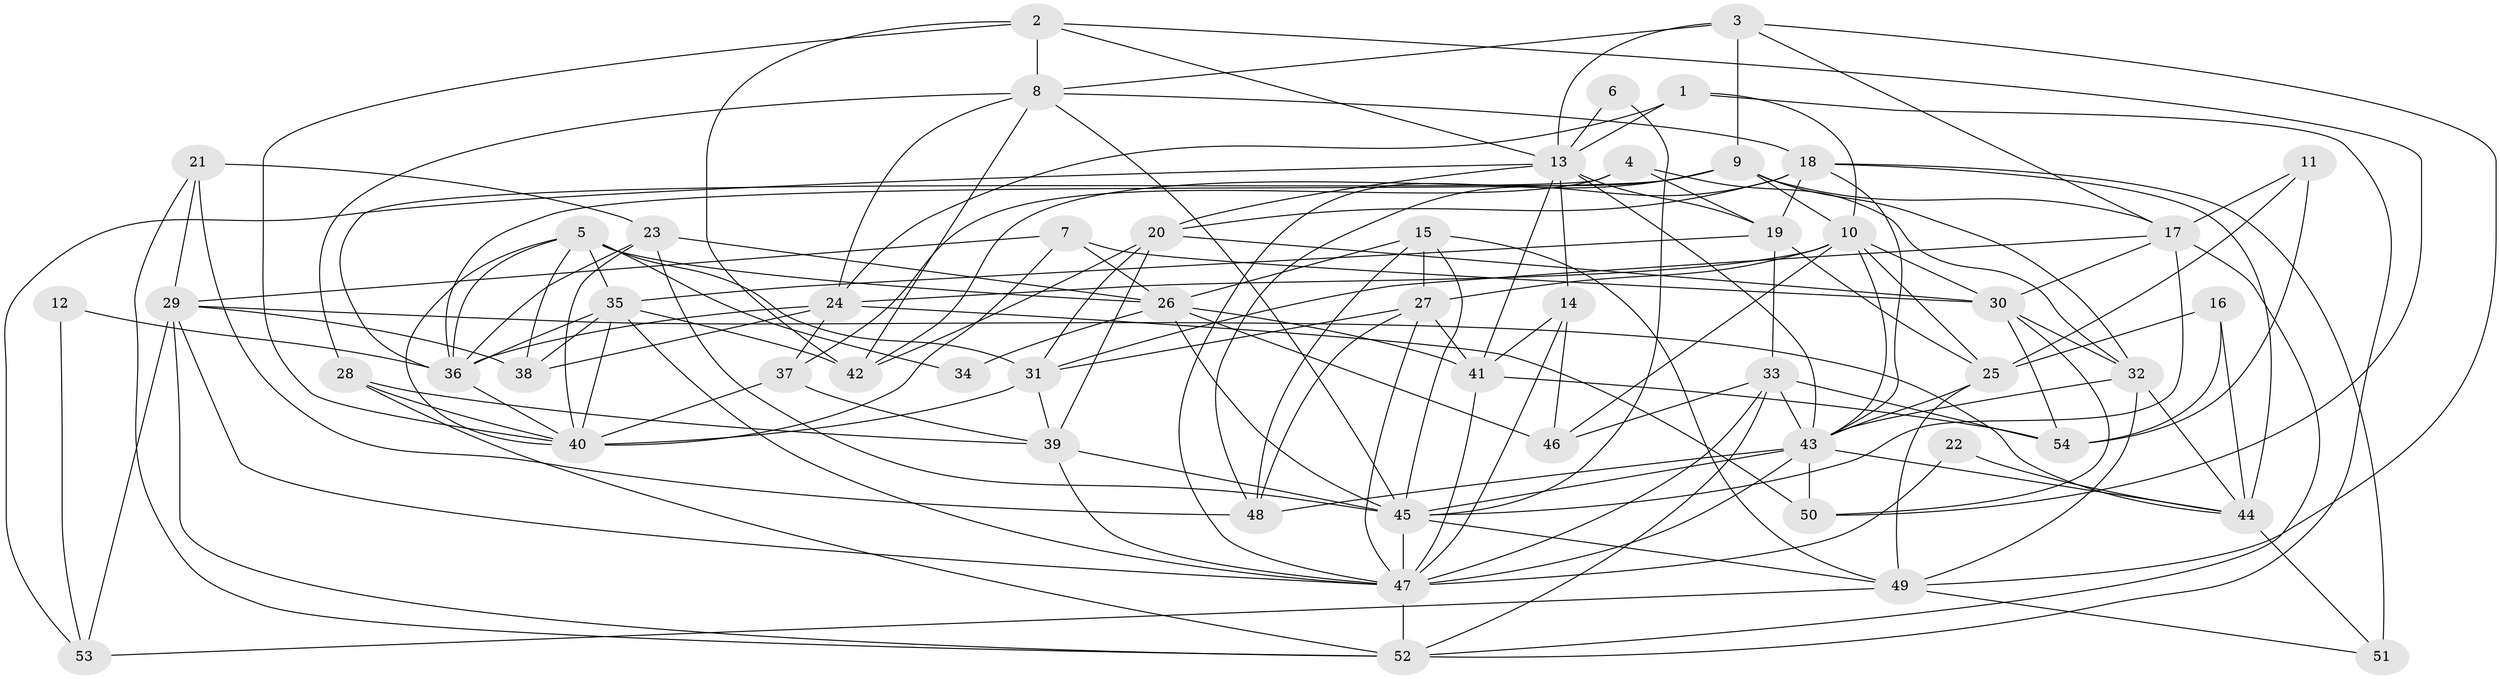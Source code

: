 // original degree distribution, {4: 0.25925925925925924, 3: 0.28703703703703703, 2: 0.12037037037037036, 7: 0.05555555555555555, 5: 0.21296296296296297, 8: 0.009259259259259259, 6: 0.05555555555555555}
// Generated by graph-tools (version 1.1) at 2025/50/03/09/25 03:50:09]
// undirected, 54 vertices, 155 edges
graph export_dot {
graph [start="1"]
  node [color=gray90,style=filled];
  1;
  2;
  3;
  4;
  5;
  6;
  7;
  8;
  9;
  10;
  11;
  12;
  13;
  14;
  15;
  16;
  17;
  18;
  19;
  20;
  21;
  22;
  23;
  24;
  25;
  26;
  27;
  28;
  29;
  30;
  31;
  32;
  33;
  34;
  35;
  36;
  37;
  38;
  39;
  40;
  41;
  42;
  43;
  44;
  45;
  46;
  47;
  48;
  49;
  50;
  51;
  52;
  53;
  54;
  1 -- 10 [weight=1.0];
  1 -- 13 [weight=1.0];
  1 -- 24 [weight=1.0];
  1 -- 52 [weight=1.0];
  2 -- 8 [weight=1.0];
  2 -- 13 [weight=1.0];
  2 -- 40 [weight=1.0];
  2 -- 42 [weight=1.0];
  2 -- 50 [weight=1.0];
  3 -- 8 [weight=1.0];
  3 -- 9 [weight=1.0];
  3 -- 13 [weight=1.0];
  3 -- 17 [weight=1.0];
  3 -- 49 [weight=1.0];
  4 -- 19 [weight=1.0];
  4 -- 32 [weight=1.0];
  4 -- 36 [weight=1.0];
  4 -- 37 [weight=1.0];
  5 -- 26 [weight=1.0];
  5 -- 31 [weight=1.0];
  5 -- 34 [weight=2.0];
  5 -- 35 [weight=1.0];
  5 -- 36 [weight=1.0];
  5 -- 38 [weight=1.0];
  5 -- 40 [weight=1.0];
  6 -- 13 [weight=1.0];
  6 -- 45 [weight=1.0];
  7 -- 26 [weight=1.0];
  7 -- 29 [weight=1.0];
  7 -- 30 [weight=1.0];
  7 -- 40 [weight=1.0];
  8 -- 18 [weight=1.0];
  8 -- 24 [weight=1.0];
  8 -- 28 [weight=1.0];
  8 -- 42 [weight=1.0];
  8 -- 45 [weight=1.0];
  9 -- 10 [weight=1.0];
  9 -- 17 [weight=1.0];
  9 -- 32 [weight=1.0];
  9 -- 36 [weight=1.0];
  9 -- 42 [weight=1.0];
  9 -- 47 [weight=1.0];
  10 -- 24 [weight=1.0];
  10 -- 25 [weight=1.0];
  10 -- 27 [weight=1.0];
  10 -- 30 [weight=1.0];
  10 -- 43 [weight=1.0];
  10 -- 46 [weight=1.0];
  11 -- 17 [weight=1.0];
  11 -- 25 [weight=1.0];
  11 -- 54 [weight=1.0];
  12 -- 36 [weight=1.0];
  12 -- 53 [weight=1.0];
  13 -- 14 [weight=1.0];
  13 -- 19 [weight=1.0];
  13 -- 20 [weight=1.0];
  13 -- 41 [weight=1.0];
  13 -- 43 [weight=1.0];
  13 -- 53 [weight=1.0];
  14 -- 41 [weight=1.0];
  14 -- 46 [weight=1.0];
  14 -- 47 [weight=1.0];
  15 -- 26 [weight=1.0];
  15 -- 27 [weight=1.0];
  15 -- 45 [weight=1.0];
  15 -- 48 [weight=1.0];
  15 -- 49 [weight=1.0];
  16 -- 25 [weight=1.0];
  16 -- 44 [weight=1.0];
  16 -- 54 [weight=1.0];
  17 -- 30 [weight=1.0];
  17 -- 31 [weight=1.0];
  17 -- 45 [weight=1.0];
  17 -- 52 [weight=1.0];
  18 -- 19 [weight=1.0];
  18 -- 20 [weight=1.0];
  18 -- 43 [weight=1.0];
  18 -- 44 [weight=1.0];
  18 -- 48 [weight=1.0];
  18 -- 51 [weight=1.0];
  19 -- 25 [weight=1.0];
  19 -- 33 [weight=1.0];
  19 -- 35 [weight=1.0];
  20 -- 30 [weight=1.0];
  20 -- 31 [weight=1.0];
  20 -- 39 [weight=1.0];
  20 -- 42 [weight=1.0];
  21 -- 23 [weight=1.0];
  21 -- 29 [weight=1.0];
  21 -- 48 [weight=1.0];
  21 -- 52 [weight=1.0];
  22 -- 44 [weight=1.0];
  22 -- 47 [weight=1.0];
  23 -- 26 [weight=1.0];
  23 -- 36 [weight=1.0];
  23 -- 40 [weight=1.0];
  23 -- 45 [weight=1.0];
  24 -- 36 [weight=1.0];
  24 -- 37 [weight=1.0];
  24 -- 38 [weight=1.0];
  24 -- 50 [weight=1.0];
  25 -- 43 [weight=1.0];
  25 -- 49 [weight=1.0];
  26 -- 34 [weight=1.0];
  26 -- 41 [weight=1.0];
  26 -- 45 [weight=1.0];
  26 -- 46 [weight=1.0];
  27 -- 31 [weight=1.0];
  27 -- 41 [weight=1.0];
  27 -- 47 [weight=1.0];
  27 -- 48 [weight=1.0];
  28 -- 39 [weight=1.0];
  28 -- 40 [weight=1.0];
  28 -- 52 [weight=1.0];
  29 -- 38 [weight=1.0];
  29 -- 44 [weight=1.0];
  29 -- 47 [weight=1.0];
  29 -- 52 [weight=1.0];
  29 -- 53 [weight=1.0];
  30 -- 32 [weight=1.0];
  30 -- 50 [weight=1.0];
  30 -- 54 [weight=1.0];
  31 -- 39 [weight=1.0];
  31 -- 40 [weight=1.0];
  32 -- 43 [weight=1.0];
  32 -- 44 [weight=1.0];
  32 -- 49 [weight=1.0];
  33 -- 43 [weight=1.0];
  33 -- 46 [weight=1.0];
  33 -- 47 [weight=1.0];
  33 -- 52 [weight=1.0];
  33 -- 54 [weight=1.0];
  35 -- 36 [weight=1.0];
  35 -- 38 [weight=1.0];
  35 -- 40 [weight=1.0];
  35 -- 42 [weight=1.0];
  35 -- 47 [weight=1.0];
  36 -- 40 [weight=1.0];
  37 -- 39 [weight=1.0];
  37 -- 40 [weight=1.0];
  39 -- 45 [weight=1.0];
  39 -- 47 [weight=1.0];
  41 -- 47 [weight=1.0];
  41 -- 54 [weight=1.0];
  43 -- 44 [weight=1.0];
  43 -- 45 [weight=1.0];
  43 -- 47 [weight=1.0];
  43 -- 48 [weight=2.0];
  43 -- 50 [weight=1.0];
  44 -- 51 [weight=2.0];
  45 -- 47 [weight=1.0];
  45 -- 49 [weight=1.0];
  47 -- 52 [weight=1.0];
  49 -- 51 [weight=1.0];
  49 -- 53 [weight=1.0];
}
